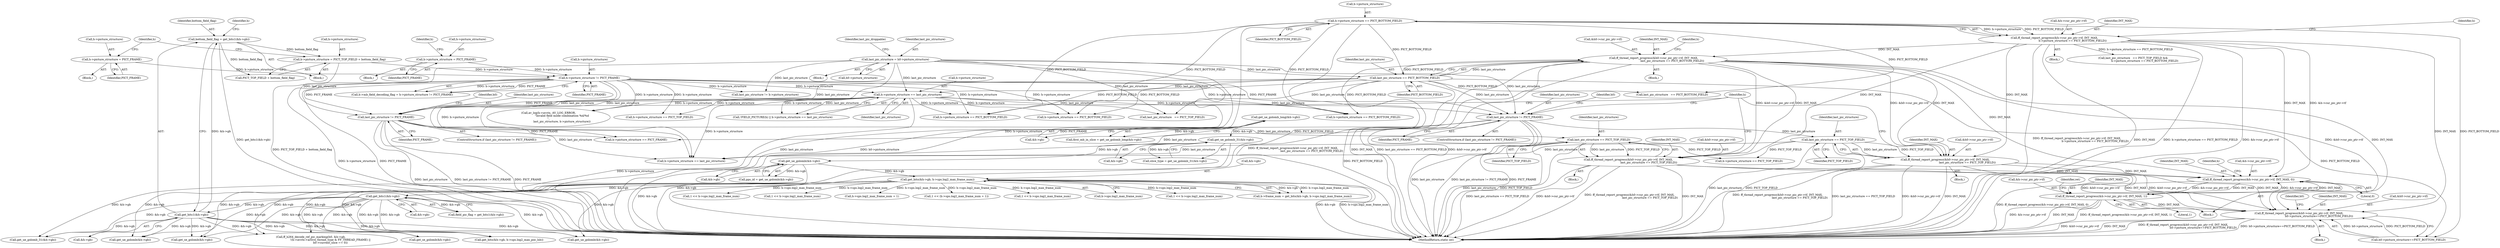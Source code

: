 digraph "0_FFmpeg_29ffeef5e73b8f41ff3a3f2242d356759c66f91f@API" {
"1001563" [label="(Call,ff_thread_report_progress(&h->cur_pic_ptr->tf, INT_MAX, 0))"];
"1001572" [label="(Call,ff_thread_report_progress(&h->cur_pic_ptr->tf, INT_MAX, 1))"];
"1001563" [label="(Call,ff_thread_report_progress(&h->cur_pic_ptr->tf, INT_MAX, 0))"];
"1000210" [label="(Call,ff_thread_report_progress(&h->cur_pic_ptr->tf, INT_MAX,\n                                          h->picture_structure == PICT_BOTTOM_FIELD))"];
"1000218" [label="(Call,h->picture_structure == PICT_BOTTOM_FIELD)"];
"1001302" [label="(Call,ff_thread_report_progress(&h0->cur_pic_ptr->tf, INT_MAX,\n                                           last_pic_structure == PICT_BOTTOM_FIELD))"];
"1001310" [label="(Call,last_pic_structure == PICT_BOTTOM_FIELD)"];
"1001017" [label="(Call,last_pic_structure = h0->picture_structure)"];
"1001358" [label="(Call,ff_thread_report_progress(&h0->cur_pic_ptr->tf, INT_MAX,\n                                                   last_pic_structure == PICT_TOP_FIELD))"];
"1001366" [label="(Call,last_pic_structure == PICT_TOP_FIELD)"];
"1001354" [label="(Call,last_pic_structure != PICT_FRAME)"];
"1001318" [label="(Call,h->picture_structure == last_pic_structure)"];
"1001115" [label="(Call,h->picture_structure != PICT_FRAME)"];
"1001043" [label="(Call,h->picture_structure = PICT_FRAME)"];
"1001097" [label="(Call,h->picture_structure = PICT_FRAME)"];
"1001088" [label="(Call,h->picture_structure = PICT_TOP_FIELD + bottom_field_flag)"];
"1001081" [label="(Call,bottom_field_flag = get_bits1(&h->gb))"];
"1001083" [label="(Call,get_bits1(&h->gb))"];
"1001073" [label="(Call,get_bits1(&h->gb))"];
"1000997" [label="(Call,get_bits(&h->gb, h->sps.log2_max_frame_num))"];
"1000300" [label="(Call,get_ue_golomb(&h->gb))"];
"1000230" [label="(Call,get_ue_golomb_31(&h->gb))"];
"1000168" [label="(Call,get_ue_golomb_long(&h->gb))"];
"1001329" [label="(Call,ff_thread_report_progress(&h0->cur_pic_ptr->tf, INT_MAX,\n                                               last_pic_structure == PICT_TOP_FIELD))"];
"1001337" [label="(Call,last_pic_structure == PICT_TOP_FIELD)"];
"1001325" [label="(Call,last_pic_structure != PICT_FRAME)"];
"1001764" [label="(Call,ff_thread_report_progress(&h0->cur_pic_ptr->tf, INT_MAX,\n                                              h0->picture_structure==PICT_BOTTOM_FIELD))"];
"1001090" [label="(Identifier,h)"];
"1000225" [label="(Identifier,h)"];
"1001354" [label="(Call,last_pic_structure != PICT_FRAME)"];
"1001570" [label="(Identifier,INT_MAX)"];
"1002100" [label="(Call,h->sps.log2_max_frame_num + 1)"];
"1001044" [label="(Call,h->picture_structure)"];
"1000219" [label="(Call,h->picture_structure)"];
"1001355" [label="(Identifier,last_pic_structure)"];
"1001104" [label="(Identifier,h)"];
"1001098" [label="(Call,h->picture_structure)"];
"1001477" [label="(Block,)"];
"1001113" [label="(Identifier,h)"];
"1001115" [label="(Call,h->picture_structure != PICT_FRAME)"];
"1001573" [label="(Call,&h->cur_pic_ptr->tf)"];
"1001081" [label="(Call,bottom_field_flag = get_bits1(&h->gb))"];
"1000997" [label="(Call,get_bits(&h->gb, h->sps.log2_max_frame_num))"];
"1000222" [label="(Identifier,PICT_BOTTOM_FIELD)"];
"1001080" [label="(Block,)"];
"1001129" [label="(Call,last_pic_structure != h->picture_structure)"];
"1001764" [label="(Call,ff_thread_report_progress(&h0->cur_pic_ptr->tf, INT_MAX,\n                                              h0->picture_structure==PICT_BOTTOM_FIELD))"];
"1002402" [label="(Call,ff_h264_decode_ref_pic_marking(h0, &h->gb,\n                                             !(h->avctx->active_thread_type & FF_THREAD_FRAME) ||\n                                             h0->current_slice == 0))"];
"1001318" [label="(Call,h->picture_structure == last_pic_structure)"];
"1001097" [label="(Call,h->picture_structure = PICT_FRAME)"];
"1001019" [label="(Call,h0->picture_structure)"];
"1001763" [label="(Block,)"];
"1001576" [label="(Identifier,h)"];
"1001111" [label="(Call,h->mb_field_decoding_flag = h->picture_structure != PICT_FRAME)"];
"1002529" [label="(Call,get_se_golomb(&h->gb))"];
"1002131" [label="(Call,get_bits(&h->gb, h->sps.log2_max_poc_lsb))"];
"1001324" [label="(ControlStructure,if (last_pic_structure != PICT_FRAME))"];
"1000998" [label="(Call,&h->gb)"];
"1001338" [label="(Identifier,last_pic_structure)"];
"1001327" [label="(Identifier,PICT_FRAME)"];
"1002098" [label="(Call,1 << (h->sps.log2_max_frame_num + 1))"];
"1002057" [label="(Call,h->picture_structure == PICT_FRAME)"];
"1001375" [label="(Call,last_pic_structure   == PICT_TOP_FIELD)"];
"1000168" [label="(Call,get_ue_golomb_long(&h->gb))"];
"1002113" [label="(Call,get_ue_golomb(&h->gb))"];
"1001772" [label="(Call,h0->picture_structure==PICT_BOTTOM_FIELD)"];
"1001393" [label="(Call,av_log(h->avctx, AV_LOG_ERROR,\n                               \"Invalid field mode combination %d/%d\n\",\n                               last_pic_structure, h->picture_structure))"];
"1002186" [label="(Call,get_se_golomb(&h->gb))"];
"1001384" [label="(Call,last_pic_structure   == PICT_BOTTOM_FIELD)"];
"1001368" [label="(Identifier,PICT_TOP_FIELD)"];
"1001367" [label="(Identifier,last_pic_structure)"];
"1001387" [label="(Call,h->picture_structure == PICT_TOP_FIELD)"];
"1001074" [label="(Call,&h->gb)"];
"1001779" [label="(Identifier,h0)"];
"1001043" [label="(Call,h->picture_structure = PICT_FRAME)"];
"1001353" [label="(ControlStructure,if (last_pic_structure != PICT_FRAME))"];
"1001337" [label="(Call,last_pic_structure == PICT_TOP_FIELD)"];
"1001088" [label="(Call,h->picture_structure = PICT_TOP_FIELD + bottom_field_flag)"];
"1001362" [label="(Identifier,h0)"];
"1002074" [label="(Call,1 << h->sps.log2_max_frame_num)"];
"1001303" [label="(Call,&h0->cur_pic_ptr->tf)"];
"1001314" [label="(Call,!FIELD_PICTURE(h) || h->picture_structure == last_pic_structure)"];
"1001023" [label="(Identifier,last_pic_droppable)"];
"1001734" [label="(Call,h->picture_structure == last_pic_structure)"];
"1001329" [label="(Call,ff_thread_report_progress(&h0->cur_pic_ptr->tf, INT_MAX,\n                                               last_pic_structure == PICT_TOP_FIELD))"];
"1001309" [label="(Identifier,INT_MAX)"];
"1001365" [label="(Identifier,INT_MAX)"];
"1001356" [label="(Identifier,PICT_FRAME)"];
"1001319" [label="(Call,h->picture_structure)"];
"1001357" [label="(Block,)"];
"1001312" [label="(Identifier,PICT_BOTTOM_FIELD)"];
"1001092" [label="(Call,PICT_TOP_FIELD + bottom_field_flag)"];
"1001771" [label="(Identifier,INT_MAX)"];
"1000228" [label="(Call,slice_type = get_ue_golomb_31(&h->gb))"];
"1001002" [label="(Call,h->sps.log2_max_frame_num)"];
"1000230" [label="(Call,get_ue_golomb_31(&h->gb))"];
"1001302" [label="(Call,ff_thread_report_progress(&h0->cur_pic_ptr->tf, INT_MAX,\n                                           last_pic_structure == PICT_BOTTOM_FIELD))"];
"1003322" [label="(Call,h->picture_structure == PICT_TOP_FIELD)"];
"1001322" [label="(Identifier,last_pic_structure)"];
"1001582" [label="(Identifier,ret)"];
"1001333" [label="(Identifier,h0)"];
"1001358" [label="(Call,ff_thread_report_progress(&h0->cur_pic_ptr->tf, INT_MAX,\n                                                   last_pic_structure == PICT_TOP_FIELD))"];
"1001101" [label="(Identifier,PICT_FRAME)"];
"1001571" [label="(Literal,0)"];
"1000218" [label="(Call,h->picture_structure == PICT_BOTTOM_FIELD)"];
"1001017" [label="(Call,last_pic_structure = h0->picture_structure)"];
"1001547" [label="(Call,1 << h->sps.log2_max_frame_num)"];
"1001310" [label="(Call,last_pic_structure == PICT_BOTTOM_FIELD)"];
"1000209" [label="(Block,)"];
"1001374" [label="(Call,last_pic_structure   == PICT_TOP_FIELD &&\n                           h->picture_structure == PICT_BOTTOM_FIELD)"];
"1001119" [label="(Identifier,PICT_FRAME)"];
"1000993" [label="(Call,h->frame_num = get_bits(&h->gb, h->sps.log2_max_frame_num))"];
"1001317" [label="(Identifier,h)"];
"1001579" [label="(Identifier,INT_MAX)"];
"1001326" [label="(Identifier,last_pic_structure)"];
"1001089" [label="(Call,h->picture_structure)"];
"1002493" [label="(Call,get_ue_golomb_31(&h->gb))"];
"1001083" [label="(Call,get_bits1(&h->gb))"];
"1001084" [label="(Call,&h->gb)"];
"1001564" [label="(Call,&h->cur_pic_ptr->tf)"];
"1001311" [label="(Identifier,last_pic_structure)"];
"1000166" [label="(Call,first_mb_in_slice = get_ue_golomb_long(&h->gb))"];
"1001325" [label="(Call,last_pic_structure != PICT_FRAME)"];
"1002239" [label="(Call,get_ue_golomb(&h->gb))"];
"1001328" [label="(Block,)"];
"1000300" [label="(Call,get_ue_golomb(&h->gb))"];
"1001580" [label="(Literal,1)"];
"1001071" [label="(Call,field_pic_flag = get_bits1(&h->gb))"];
"1001378" [label="(Call,h->picture_structure == PICT_BOTTOM_FIELD)"];
"1000301" [label="(Call,&h->gb)"];
"1001572" [label="(Call,ff_thread_report_progress(&h->cur_pic_ptr->tf, INT_MAX, 1))"];
"1001366" [label="(Call,last_pic_structure == PICT_TOP_FIELD)"];
"1001116" [label="(Call,h->picture_structure)"];
"1000211" [label="(Call,&h->cur_pic_ptr->tf)"];
"1001359" [label="(Call,&h0->cur_pic_ptr->tf)"];
"1001082" [label="(Identifier,bottom_field_flag)"];
"1000231" [label="(Call,&h->gb)"];
"1000298" [label="(Call,pps_id = get_ue_golomb(&h->gb))"];
"1001047" [label="(Identifier,PICT_FRAME)"];
"1000169" [label="(Call,&h->gb)"];
"1001765" [label="(Call,&h0->cur_pic_ptr->tf)"];
"1001301" [label="(Block,)"];
"1001073" [label="(Call,get_bits1(&h->gb))"];
"1003426" [label="(MethodReturn,static int)"];
"1001208" [label="(Call,1 << h->sps.log2_max_frame_num)"];
"1000210" [label="(Call,ff_thread_report_progress(&h->cur_pic_ptr->tf, INT_MAX,\n                                          h->picture_structure == PICT_BOTTOM_FIELD))"];
"1002030" [label="(Call,h->picture_structure == PICT_BOTTOM_FIELD)"];
"1001330" [label="(Call,&h0->cur_pic_ptr->tf)"];
"1000217" [label="(Identifier,INT_MAX)"];
"1001836" [label="(Call,h->picture_structure == PICT_BOTTOM_FIELD)"];
"1000127" [label="(Block,)"];
"1001339" [label="(Identifier,PICT_TOP_FIELD)"];
"1001336" [label="(Identifier,INT_MAX)"];
"1001470" [label="(Call,1 << h->sps.log2_max_frame_num)"];
"1001018" [label="(Identifier,last_pic_structure)"];
"1001042" [label="(Block,)"];
"1001563" [label="(Call,ff_thread_report_progress(&h->cur_pic_ptr->tf, INT_MAX, 0))"];
"1001096" [label="(Block,)"];
"1001444" [label="(Identifier,h)"];
"1001563" -> "1001477"  [label="AST: "];
"1001563" -> "1001571"  [label="CFG: "];
"1001564" -> "1001563"  [label="AST: "];
"1001570" -> "1001563"  [label="AST: "];
"1001571" -> "1001563"  [label="AST: "];
"1001576" -> "1001563"  [label="CFG: "];
"1001563" -> "1003426"  [label="DDG: ff_thread_report_progress(&h->cur_pic_ptr->tf, INT_MAX, 0)"];
"1001572" -> "1001563"  [label="DDG: &h->cur_pic_ptr->tf"];
"1001572" -> "1001563"  [label="DDG: INT_MAX"];
"1000210" -> "1001563"  [label="DDG: &h->cur_pic_ptr->tf"];
"1000210" -> "1001563"  [label="DDG: INT_MAX"];
"1001302" -> "1001563"  [label="DDG: INT_MAX"];
"1001358" -> "1001563"  [label="DDG: INT_MAX"];
"1001329" -> "1001563"  [label="DDG: INT_MAX"];
"1001563" -> "1001572"  [label="DDG: &h->cur_pic_ptr->tf"];
"1001563" -> "1001572"  [label="DDG: INT_MAX"];
"1001572" -> "1001477"  [label="AST: "];
"1001572" -> "1001580"  [label="CFG: "];
"1001573" -> "1001572"  [label="AST: "];
"1001579" -> "1001572"  [label="AST: "];
"1001580" -> "1001572"  [label="AST: "];
"1001582" -> "1001572"  [label="CFG: "];
"1001572" -> "1003426"  [label="DDG: &h->cur_pic_ptr->tf"];
"1001572" -> "1003426"  [label="DDG: INT_MAX"];
"1001572" -> "1003426"  [label="DDG: ff_thread_report_progress(&h->cur_pic_ptr->tf, INT_MAX, 1)"];
"1001572" -> "1001764"  [label="DDG: INT_MAX"];
"1000210" -> "1000209"  [label="AST: "];
"1000210" -> "1000218"  [label="CFG: "];
"1000211" -> "1000210"  [label="AST: "];
"1000217" -> "1000210"  [label="AST: "];
"1000218" -> "1000210"  [label="AST: "];
"1000225" -> "1000210"  [label="CFG: "];
"1000210" -> "1003426"  [label="DDG: ff_thread_report_progress(&h->cur_pic_ptr->tf, INT_MAX,\n                                          h->picture_structure == PICT_BOTTOM_FIELD)"];
"1000210" -> "1003426"  [label="DDG: INT_MAX"];
"1000210" -> "1003426"  [label="DDG: h->picture_structure == PICT_BOTTOM_FIELD"];
"1000210" -> "1003426"  [label="DDG: &h->cur_pic_ptr->tf"];
"1000218" -> "1000210"  [label="DDG: h->picture_structure"];
"1000218" -> "1000210"  [label="DDG: PICT_BOTTOM_FIELD"];
"1000210" -> "1001302"  [label="DDG: INT_MAX"];
"1000210" -> "1001329"  [label="DDG: INT_MAX"];
"1000210" -> "1001358"  [label="DDG: INT_MAX"];
"1000210" -> "1001374"  [label="DDG: h->picture_structure == PICT_BOTTOM_FIELD"];
"1000210" -> "1001764"  [label="DDG: INT_MAX"];
"1000218" -> "1000222"  [label="CFG: "];
"1000219" -> "1000218"  [label="AST: "];
"1000222" -> "1000218"  [label="AST: "];
"1000218" -> "1003426"  [label="DDG: h->picture_structure"];
"1000218" -> "1003426"  [label="DDG: PICT_BOTTOM_FIELD"];
"1000218" -> "1001310"  [label="DDG: PICT_BOTTOM_FIELD"];
"1000218" -> "1001378"  [label="DDG: PICT_BOTTOM_FIELD"];
"1000218" -> "1001384"  [label="DDG: PICT_BOTTOM_FIELD"];
"1000218" -> "1001772"  [label="DDG: PICT_BOTTOM_FIELD"];
"1000218" -> "1001836"  [label="DDG: PICT_BOTTOM_FIELD"];
"1000218" -> "1002030"  [label="DDG: PICT_BOTTOM_FIELD"];
"1001302" -> "1001301"  [label="AST: "];
"1001302" -> "1001310"  [label="CFG: "];
"1001303" -> "1001302"  [label="AST: "];
"1001309" -> "1001302"  [label="AST: "];
"1001310" -> "1001302"  [label="AST: "];
"1001317" -> "1001302"  [label="CFG: "];
"1001302" -> "1003426"  [label="DDG: ff_thread_report_progress(&h0->cur_pic_ptr->tf, INT_MAX,\n                                           last_pic_structure == PICT_BOTTOM_FIELD)"];
"1001302" -> "1003426"  [label="DDG: INT_MAX"];
"1001302" -> "1003426"  [label="DDG: last_pic_structure == PICT_BOTTOM_FIELD"];
"1001302" -> "1003426"  [label="DDG: &h0->cur_pic_ptr->tf"];
"1001310" -> "1001302"  [label="DDG: last_pic_structure"];
"1001310" -> "1001302"  [label="DDG: PICT_BOTTOM_FIELD"];
"1001302" -> "1001329"  [label="DDG: &h0->cur_pic_ptr->tf"];
"1001302" -> "1001329"  [label="DDG: INT_MAX"];
"1001302" -> "1001358"  [label="DDG: &h0->cur_pic_ptr->tf"];
"1001302" -> "1001358"  [label="DDG: INT_MAX"];
"1001302" -> "1001764"  [label="DDG: &h0->cur_pic_ptr->tf"];
"1001302" -> "1001764"  [label="DDG: INT_MAX"];
"1001310" -> "1001312"  [label="CFG: "];
"1001311" -> "1001310"  [label="AST: "];
"1001312" -> "1001310"  [label="AST: "];
"1001310" -> "1003426"  [label="DDG: PICT_BOTTOM_FIELD"];
"1001017" -> "1001310"  [label="DDG: last_pic_structure"];
"1001310" -> "1001318"  [label="DDG: last_pic_structure"];
"1001310" -> "1001325"  [label="DDG: last_pic_structure"];
"1001310" -> "1001354"  [label="DDG: last_pic_structure"];
"1001310" -> "1001375"  [label="DDG: last_pic_structure"];
"1001310" -> "1001378"  [label="DDG: PICT_BOTTOM_FIELD"];
"1001310" -> "1001384"  [label="DDG: PICT_BOTTOM_FIELD"];
"1001310" -> "1001772"  [label="DDG: PICT_BOTTOM_FIELD"];
"1001310" -> "1001836"  [label="DDG: PICT_BOTTOM_FIELD"];
"1001310" -> "1002030"  [label="DDG: PICT_BOTTOM_FIELD"];
"1001017" -> "1000127"  [label="AST: "];
"1001017" -> "1001019"  [label="CFG: "];
"1001018" -> "1001017"  [label="AST: "];
"1001019" -> "1001017"  [label="AST: "];
"1001023" -> "1001017"  [label="CFG: "];
"1001017" -> "1003426"  [label="DDG: last_pic_structure"];
"1001017" -> "1003426"  [label="DDG: h0->picture_structure"];
"1001017" -> "1001129"  [label="DDG: last_pic_structure"];
"1001017" -> "1001318"  [label="DDG: last_pic_structure"];
"1001017" -> "1001325"  [label="DDG: last_pic_structure"];
"1001017" -> "1001354"  [label="DDG: last_pic_structure"];
"1001017" -> "1001375"  [label="DDG: last_pic_structure"];
"1001017" -> "1001734"  [label="DDG: last_pic_structure"];
"1001358" -> "1001357"  [label="AST: "];
"1001358" -> "1001366"  [label="CFG: "];
"1001359" -> "1001358"  [label="AST: "];
"1001365" -> "1001358"  [label="AST: "];
"1001366" -> "1001358"  [label="AST: "];
"1001444" -> "1001358"  [label="CFG: "];
"1001358" -> "1003426"  [label="DDG: last_pic_structure == PICT_TOP_FIELD"];
"1001358" -> "1003426"  [label="DDG: &h0->cur_pic_ptr->tf"];
"1001358" -> "1003426"  [label="DDG: INT_MAX"];
"1001358" -> "1003426"  [label="DDG: ff_thread_report_progress(&h0->cur_pic_ptr->tf, INT_MAX,\n                                                   last_pic_structure == PICT_TOP_FIELD)"];
"1001366" -> "1001358"  [label="DDG: last_pic_structure"];
"1001366" -> "1001358"  [label="DDG: PICT_TOP_FIELD"];
"1001358" -> "1001764"  [label="DDG: &h0->cur_pic_ptr->tf"];
"1001358" -> "1001764"  [label="DDG: INT_MAX"];
"1001366" -> "1001368"  [label="CFG: "];
"1001367" -> "1001366"  [label="AST: "];
"1001368" -> "1001366"  [label="AST: "];
"1001366" -> "1003426"  [label="DDG: last_pic_structure"];
"1001366" -> "1003426"  [label="DDG: PICT_TOP_FIELD"];
"1001354" -> "1001366"  [label="DDG: last_pic_structure"];
"1001366" -> "1001734"  [label="DDG: last_pic_structure"];
"1001366" -> "1003322"  [label="DDG: PICT_TOP_FIELD"];
"1001354" -> "1001353"  [label="AST: "];
"1001354" -> "1001356"  [label="CFG: "];
"1001355" -> "1001354"  [label="AST: "];
"1001356" -> "1001354"  [label="AST: "];
"1001362" -> "1001354"  [label="CFG: "];
"1001444" -> "1001354"  [label="CFG: "];
"1001354" -> "1003426"  [label="DDG: last_pic_structure"];
"1001354" -> "1003426"  [label="DDG: last_pic_structure != PICT_FRAME"];
"1001354" -> "1003426"  [label="DDG: PICT_FRAME"];
"1001318" -> "1001354"  [label="DDG: last_pic_structure"];
"1001115" -> "1001354"  [label="DDG: PICT_FRAME"];
"1001354" -> "1001734"  [label="DDG: last_pic_structure"];
"1001354" -> "1002057"  [label="DDG: PICT_FRAME"];
"1001318" -> "1001314"  [label="AST: "];
"1001318" -> "1001322"  [label="CFG: "];
"1001319" -> "1001318"  [label="AST: "];
"1001322" -> "1001318"  [label="AST: "];
"1001314" -> "1001318"  [label="CFG: "];
"1001318" -> "1003426"  [label="DDG: h->picture_structure"];
"1001318" -> "1001314"  [label="DDG: h->picture_structure"];
"1001318" -> "1001314"  [label="DDG: last_pic_structure"];
"1001115" -> "1001318"  [label="DDG: h->picture_structure"];
"1001318" -> "1001325"  [label="DDG: last_pic_structure"];
"1001318" -> "1001375"  [label="DDG: last_pic_structure"];
"1001318" -> "1001378"  [label="DDG: h->picture_structure"];
"1001318" -> "1001387"  [label="DDG: h->picture_structure"];
"1001318" -> "1001393"  [label="DDG: h->picture_structure"];
"1001318" -> "1001734"  [label="DDG: h->picture_structure"];
"1001318" -> "1001836"  [label="DDG: h->picture_structure"];
"1001318" -> "1002030"  [label="DDG: h->picture_structure"];
"1001115" -> "1001111"  [label="AST: "];
"1001115" -> "1001119"  [label="CFG: "];
"1001116" -> "1001115"  [label="AST: "];
"1001119" -> "1001115"  [label="AST: "];
"1001111" -> "1001115"  [label="CFG: "];
"1001115" -> "1003426"  [label="DDG: h->picture_structure"];
"1001115" -> "1003426"  [label="DDG: PICT_FRAME"];
"1001115" -> "1001111"  [label="DDG: h->picture_structure"];
"1001115" -> "1001111"  [label="DDG: PICT_FRAME"];
"1001043" -> "1001115"  [label="DDG: h->picture_structure"];
"1001097" -> "1001115"  [label="DDG: h->picture_structure"];
"1001088" -> "1001115"  [label="DDG: h->picture_structure"];
"1001115" -> "1001129"  [label="DDG: h->picture_structure"];
"1001115" -> "1001325"  [label="DDG: PICT_FRAME"];
"1001115" -> "1001378"  [label="DDG: h->picture_structure"];
"1001115" -> "1001387"  [label="DDG: h->picture_structure"];
"1001115" -> "1001393"  [label="DDG: h->picture_structure"];
"1001115" -> "1001734"  [label="DDG: h->picture_structure"];
"1001115" -> "1001836"  [label="DDG: h->picture_structure"];
"1001115" -> "1002030"  [label="DDG: h->picture_structure"];
"1001115" -> "1002057"  [label="DDG: PICT_FRAME"];
"1001043" -> "1001042"  [label="AST: "];
"1001043" -> "1001047"  [label="CFG: "];
"1001044" -> "1001043"  [label="AST: "];
"1001047" -> "1001043"  [label="AST: "];
"1001113" -> "1001043"  [label="CFG: "];
"1001097" -> "1001096"  [label="AST: "];
"1001097" -> "1001101"  [label="CFG: "];
"1001098" -> "1001097"  [label="AST: "];
"1001101" -> "1001097"  [label="AST: "];
"1001104" -> "1001097"  [label="CFG: "];
"1001088" -> "1001080"  [label="AST: "];
"1001088" -> "1001092"  [label="CFG: "];
"1001089" -> "1001088"  [label="AST: "];
"1001092" -> "1001088"  [label="AST: "];
"1001113" -> "1001088"  [label="CFG: "];
"1001088" -> "1003426"  [label="DDG: PICT_TOP_FIELD + bottom_field_flag"];
"1001081" -> "1001088"  [label="DDG: bottom_field_flag"];
"1001081" -> "1001080"  [label="AST: "];
"1001081" -> "1001083"  [label="CFG: "];
"1001082" -> "1001081"  [label="AST: "];
"1001083" -> "1001081"  [label="AST: "];
"1001090" -> "1001081"  [label="CFG: "];
"1001081" -> "1003426"  [label="DDG: get_bits1(&h->gb)"];
"1001083" -> "1001081"  [label="DDG: &h->gb"];
"1001081" -> "1001092"  [label="DDG: bottom_field_flag"];
"1001083" -> "1001084"  [label="CFG: "];
"1001084" -> "1001083"  [label="AST: "];
"1001083" -> "1003426"  [label="DDG: &h->gb"];
"1001073" -> "1001083"  [label="DDG: &h->gb"];
"1001083" -> "1002113"  [label="DDG: &h->gb"];
"1001083" -> "1002131"  [label="DDG: &h->gb"];
"1001083" -> "1002186"  [label="DDG: &h->gb"];
"1001083" -> "1002239"  [label="DDG: &h->gb"];
"1001083" -> "1002402"  [label="DDG: &h->gb"];
"1001083" -> "1002493"  [label="DDG: &h->gb"];
"1001083" -> "1002529"  [label="DDG: &h->gb"];
"1001073" -> "1001071"  [label="AST: "];
"1001073" -> "1001074"  [label="CFG: "];
"1001074" -> "1001073"  [label="AST: "];
"1001071" -> "1001073"  [label="CFG: "];
"1001073" -> "1003426"  [label="DDG: &h->gb"];
"1001073" -> "1001071"  [label="DDG: &h->gb"];
"1000997" -> "1001073"  [label="DDG: &h->gb"];
"1001073" -> "1002113"  [label="DDG: &h->gb"];
"1001073" -> "1002131"  [label="DDG: &h->gb"];
"1001073" -> "1002186"  [label="DDG: &h->gb"];
"1001073" -> "1002239"  [label="DDG: &h->gb"];
"1001073" -> "1002402"  [label="DDG: &h->gb"];
"1001073" -> "1002493"  [label="DDG: &h->gb"];
"1001073" -> "1002529"  [label="DDG: &h->gb"];
"1000997" -> "1000993"  [label="AST: "];
"1000997" -> "1001002"  [label="CFG: "];
"1000998" -> "1000997"  [label="AST: "];
"1001002" -> "1000997"  [label="AST: "];
"1000993" -> "1000997"  [label="CFG: "];
"1000997" -> "1003426"  [label="DDG: &h->gb"];
"1000997" -> "1003426"  [label="DDG: h->sps.log2_max_frame_num"];
"1000997" -> "1000993"  [label="DDG: &h->gb"];
"1000997" -> "1000993"  [label="DDG: h->sps.log2_max_frame_num"];
"1000300" -> "1000997"  [label="DDG: &h->gb"];
"1000997" -> "1001208"  [label="DDG: h->sps.log2_max_frame_num"];
"1000997" -> "1001470"  [label="DDG: h->sps.log2_max_frame_num"];
"1000997" -> "1001547"  [label="DDG: h->sps.log2_max_frame_num"];
"1000997" -> "1002074"  [label="DDG: h->sps.log2_max_frame_num"];
"1000997" -> "1002098"  [label="DDG: h->sps.log2_max_frame_num"];
"1000997" -> "1002100"  [label="DDG: h->sps.log2_max_frame_num"];
"1000997" -> "1002113"  [label="DDG: &h->gb"];
"1000997" -> "1002131"  [label="DDG: &h->gb"];
"1000997" -> "1002186"  [label="DDG: &h->gb"];
"1000997" -> "1002239"  [label="DDG: &h->gb"];
"1000997" -> "1002402"  [label="DDG: &h->gb"];
"1000997" -> "1002493"  [label="DDG: &h->gb"];
"1000997" -> "1002529"  [label="DDG: &h->gb"];
"1000300" -> "1000298"  [label="AST: "];
"1000300" -> "1000301"  [label="CFG: "];
"1000301" -> "1000300"  [label="AST: "];
"1000298" -> "1000300"  [label="CFG: "];
"1000300" -> "1003426"  [label="DDG: &h->gb"];
"1000300" -> "1000298"  [label="DDG: &h->gb"];
"1000230" -> "1000300"  [label="DDG: &h->gb"];
"1000230" -> "1000228"  [label="AST: "];
"1000230" -> "1000231"  [label="CFG: "];
"1000231" -> "1000230"  [label="AST: "];
"1000228" -> "1000230"  [label="CFG: "];
"1000230" -> "1003426"  [label="DDG: &h->gb"];
"1000230" -> "1000228"  [label="DDG: &h->gb"];
"1000168" -> "1000230"  [label="DDG: &h->gb"];
"1000168" -> "1000166"  [label="AST: "];
"1000168" -> "1000169"  [label="CFG: "];
"1000169" -> "1000168"  [label="AST: "];
"1000166" -> "1000168"  [label="CFG: "];
"1000168" -> "1000166"  [label="DDG: &h->gb"];
"1001329" -> "1001328"  [label="AST: "];
"1001329" -> "1001337"  [label="CFG: "];
"1001330" -> "1001329"  [label="AST: "];
"1001336" -> "1001329"  [label="AST: "];
"1001337" -> "1001329"  [label="AST: "];
"1001444" -> "1001329"  [label="CFG: "];
"1001329" -> "1003426"  [label="DDG: last_pic_structure == PICT_TOP_FIELD"];
"1001329" -> "1003426"  [label="DDG: &h0->cur_pic_ptr->tf"];
"1001329" -> "1003426"  [label="DDG: ff_thread_report_progress(&h0->cur_pic_ptr->tf, INT_MAX,\n                                               last_pic_structure == PICT_TOP_FIELD)"];
"1001329" -> "1003426"  [label="DDG: INT_MAX"];
"1001337" -> "1001329"  [label="DDG: last_pic_structure"];
"1001337" -> "1001329"  [label="DDG: PICT_TOP_FIELD"];
"1001329" -> "1001764"  [label="DDG: &h0->cur_pic_ptr->tf"];
"1001329" -> "1001764"  [label="DDG: INT_MAX"];
"1001337" -> "1001339"  [label="CFG: "];
"1001338" -> "1001337"  [label="AST: "];
"1001339" -> "1001337"  [label="AST: "];
"1001337" -> "1003426"  [label="DDG: last_pic_structure"];
"1001337" -> "1003426"  [label="DDG: PICT_TOP_FIELD"];
"1001325" -> "1001337"  [label="DDG: last_pic_structure"];
"1001337" -> "1001734"  [label="DDG: last_pic_structure"];
"1001337" -> "1003322"  [label="DDG: PICT_TOP_FIELD"];
"1001325" -> "1001324"  [label="AST: "];
"1001325" -> "1001327"  [label="CFG: "];
"1001326" -> "1001325"  [label="AST: "];
"1001327" -> "1001325"  [label="AST: "];
"1001333" -> "1001325"  [label="CFG: "];
"1001444" -> "1001325"  [label="CFG: "];
"1001325" -> "1003426"  [label="DDG: last_pic_structure"];
"1001325" -> "1003426"  [label="DDG: last_pic_structure != PICT_FRAME"];
"1001325" -> "1003426"  [label="DDG: PICT_FRAME"];
"1001325" -> "1001734"  [label="DDG: last_pic_structure"];
"1001325" -> "1002057"  [label="DDG: PICT_FRAME"];
"1001764" -> "1001763"  [label="AST: "];
"1001764" -> "1001772"  [label="CFG: "];
"1001765" -> "1001764"  [label="AST: "];
"1001771" -> "1001764"  [label="AST: "];
"1001772" -> "1001764"  [label="AST: "];
"1001779" -> "1001764"  [label="CFG: "];
"1001764" -> "1003426"  [label="DDG: INT_MAX"];
"1001764" -> "1003426"  [label="DDG: ff_thread_report_progress(&h0->cur_pic_ptr->tf, INT_MAX,\n                                              h0->picture_structure==PICT_BOTTOM_FIELD)"];
"1001764" -> "1003426"  [label="DDG: h0->picture_structure==PICT_BOTTOM_FIELD"];
"1001764" -> "1003426"  [label="DDG: &h0->cur_pic_ptr->tf"];
"1001772" -> "1001764"  [label="DDG: h0->picture_structure"];
"1001772" -> "1001764"  [label="DDG: PICT_BOTTOM_FIELD"];
}
